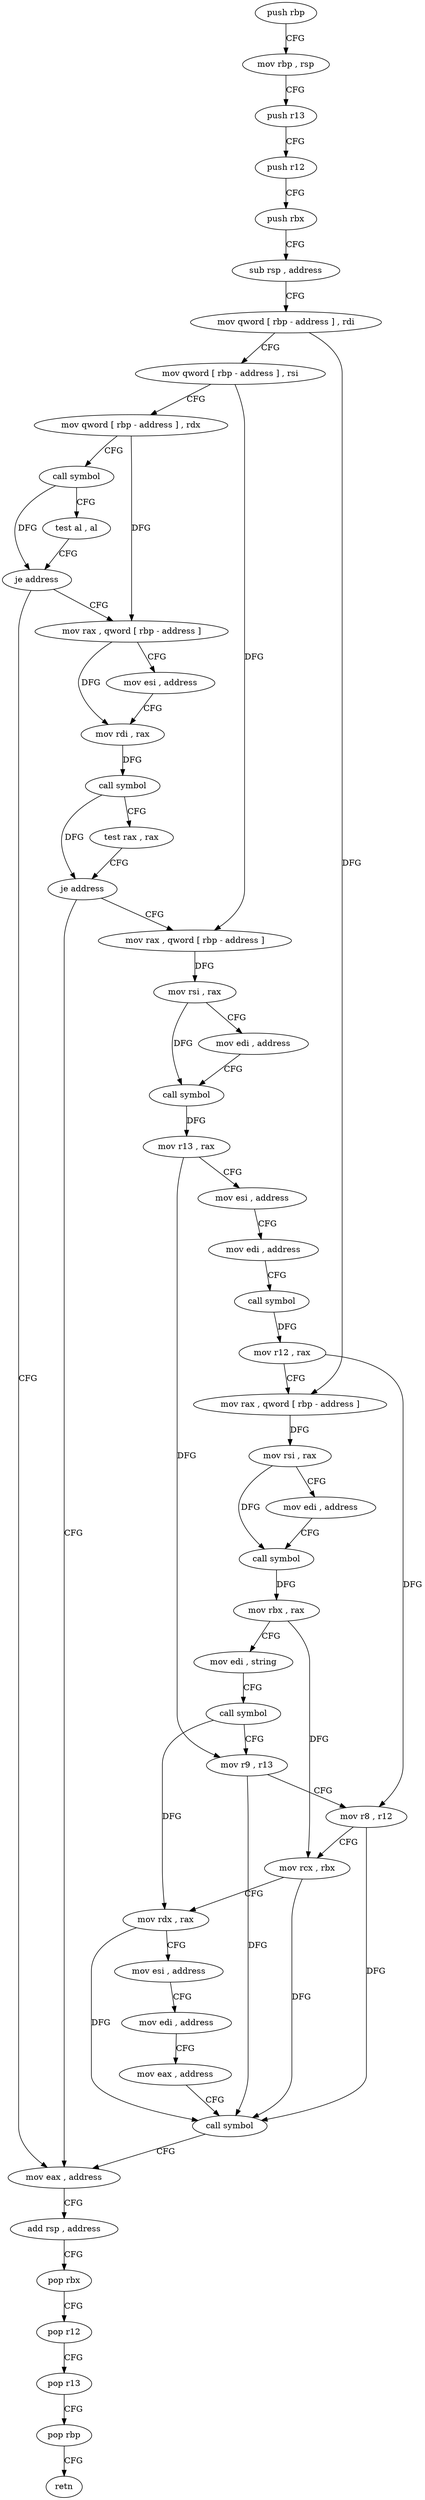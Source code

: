 digraph "func" {
"4260672" [label = "push rbp" ]
"4260673" [label = "mov rbp , rsp" ]
"4260676" [label = "push r13" ]
"4260678" [label = "push r12" ]
"4260680" [label = "push rbx" ]
"4260681" [label = "sub rsp , address" ]
"4260685" [label = "mov qword [ rbp - address ] , rdi" ]
"4260689" [label = "mov qword [ rbp - address ] , rsi" ]
"4260693" [label = "mov qword [ rbp - address ] , rdx" ]
"4260697" [label = "call symbol" ]
"4260702" [label = "test al , al" ]
"4260704" [label = "je address" ]
"4260828" [label = "mov eax , address" ]
"4260706" [label = "mov rax , qword [ rbp - address ]" ]
"4260833" [label = "add rsp , address" ]
"4260837" [label = "pop rbx" ]
"4260838" [label = "pop r12" ]
"4260840" [label = "pop r13" ]
"4260842" [label = "pop rbp" ]
"4260843" [label = "retn" ]
"4260710" [label = "mov esi , address" ]
"4260715" [label = "mov rdi , rax" ]
"4260718" [label = "call symbol" ]
"4260723" [label = "test rax , rax" ]
"4260726" [label = "je address" ]
"4260728" [label = "mov rax , qword [ rbp - address ]" ]
"4260732" [label = "mov rsi , rax" ]
"4260735" [label = "mov edi , address" ]
"4260740" [label = "call symbol" ]
"4260745" [label = "mov r13 , rax" ]
"4260748" [label = "mov esi , address" ]
"4260753" [label = "mov edi , address" ]
"4260758" [label = "call symbol" ]
"4260763" [label = "mov r12 , rax" ]
"4260766" [label = "mov rax , qword [ rbp - address ]" ]
"4260770" [label = "mov rsi , rax" ]
"4260773" [label = "mov edi , address" ]
"4260778" [label = "call symbol" ]
"4260783" [label = "mov rbx , rax" ]
"4260786" [label = "mov edi , string" ]
"4260791" [label = "call symbol" ]
"4260796" [label = "mov r9 , r13" ]
"4260799" [label = "mov r8 , r12" ]
"4260802" [label = "mov rcx , rbx" ]
"4260805" [label = "mov rdx , rax" ]
"4260808" [label = "mov esi , address" ]
"4260813" [label = "mov edi , address" ]
"4260818" [label = "mov eax , address" ]
"4260823" [label = "call symbol" ]
"4260672" -> "4260673" [ label = "CFG" ]
"4260673" -> "4260676" [ label = "CFG" ]
"4260676" -> "4260678" [ label = "CFG" ]
"4260678" -> "4260680" [ label = "CFG" ]
"4260680" -> "4260681" [ label = "CFG" ]
"4260681" -> "4260685" [ label = "CFG" ]
"4260685" -> "4260689" [ label = "CFG" ]
"4260685" -> "4260766" [ label = "DFG" ]
"4260689" -> "4260693" [ label = "CFG" ]
"4260689" -> "4260728" [ label = "DFG" ]
"4260693" -> "4260697" [ label = "CFG" ]
"4260693" -> "4260706" [ label = "DFG" ]
"4260697" -> "4260702" [ label = "CFG" ]
"4260697" -> "4260704" [ label = "DFG" ]
"4260702" -> "4260704" [ label = "CFG" ]
"4260704" -> "4260828" [ label = "CFG" ]
"4260704" -> "4260706" [ label = "CFG" ]
"4260828" -> "4260833" [ label = "CFG" ]
"4260706" -> "4260710" [ label = "CFG" ]
"4260706" -> "4260715" [ label = "DFG" ]
"4260833" -> "4260837" [ label = "CFG" ]
"4260837" -> "4260838" [ label = "CFG" ]
"4260838" -> "4260840" [ label = "CFG" ]
"4260840" -> "4260842" [ label = "CFG" ]
"4260842" -> "4260843" [ label = "CFG" ]
"4260710" -> "4260715" [ label = "CFG" ]
"4260715" -> "4260718" [ label = "DFG" ]
"4260718" -> "4260723" [ label = "CFG" ]
"4260718" -> "4260726" [ label = "DFG" ]
"4260723" -> "4260726" [ label = "CFG" ]
"4260726" -> "4260828" [ label = "CFG" ]
"4260726" -> "4260728" [ label = "CFG" ]
"4260728" -> "4260732" [ label = "DFG" ]
"4260732" -> "4260735" [ label = "CFG" ]
"4260732" -> "4260740" [ label = "DFG" ]
"4260735" -> "4260740" [ label = "CFG" ]
"4260740" -> "4260745" [ label = "DFG" ]
"4260745" -> "4260748" [ label = "CFG" ]
"4260745" -> "4260796" [ label = "DFG" ]
"4260748" -> "4260753" [ label = "CFG" ]
"4260753" -> "4260758" [ label = "CFG" ]
"4260758" -> "4260763" [ label = "DFG" ]
"4260763" -> "4260766" [ label = "CFG" ]
"4260763" -> "4260799" [ label = "DFG" ]
"4260766" -> "4260770" [ label = "DFG" ]
"4260770" -> "4260773" [ label = "CFG" ]
"4260770" -> "4260778" [ label = "DFG" ]
"4260773" -> "4260778" [ label = "CFG" ]
"4260778" -> "4260783" [ label = "DFG" ]
"4260783" -> "4260786" [ label = "CFG" ]
"4260783" -> "4260802" [ label = "DFG" ]
"4260786" -> "4260791" [ label = "CFG" ]
"4260791" -> "4260796" [ label = "CFG" ]
"4260791" -> "4260805" [ label = "DFG" ]
"4260796" -> "4260799" [ label = "CFG" ]
"4260796" -> "4260823" [ label = "DFG" ]
"4260799" -> "4260802" [ label = "CFG" ]
"4260799" -> "4260823" [ label = "DFG" ]
"4260802" -> "4260805" [ label = "CFG" ]
"4260802" -> "4260823" [ label = "DFG" ]
"4260805" -> "4260808" [ label = "CFG" ]
"4260805" -> "4260823" [ label = "DFG" ]
"4260808" -> "4260813" [ label = "CFG" ]
"4260813" -> "4260818" [ label = "CFG" ]
"4260818" -> "4260823" [ label = "CFG" ]
"4260823" -> "4260828" [ label = "CFG" ]
}
